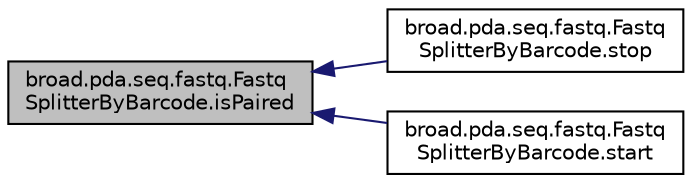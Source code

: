 digraph "broad.pda.seq.fastq.FastqSplitterByBarcode.isPaired"
{
  edge [fontname="Helvetica",fontsize="10",labelfontname="Helvetica",labelfontsize="10"];
  node [fontname="Helvetica",fontsize="10",shape=record];
  rankdir="LR";
  Node1 [label="broad.pda.seq.fastq.Fastq\lSplitterByBarcode.isPaired",height=0.2,width=0.4,color="black", fillcolor="grey75", style="filled" fontcolor="black"];
  Node1 -> Node2 [dir="back",color="midnightblue",fontsize="10",style="solid"];
  Node2 [label="broad.pda.seq.fastq.Fastq\lSplitterByBarcode.stop",height=0.2,width=0.4,color="black", fillcolor="white", style="filled",URL="$classbroad_1_1pda_1_1seq_1_1fastq_1_1_fastq_splitter_by_barcode.html#a0c70f0b3af633811c92a7cbaa76e7b10"];
  Node1 -> Node3 [dir="back",color="midnightblue",fontsize="10",style="solid"];
  Node3 [label="broad.pda.seq.fastq.Fastq\lSplitterByBarcode.start",height=0.2,width=0.4,color="black", fillcolor="white", style="filled",URL="$classbroad_1_1pda_1_1seq_1_1fastq_1_1_fastq_splitter_by_barcode.html#a849b97d6101918f8c0da871f0a3f4c1f"];
}
